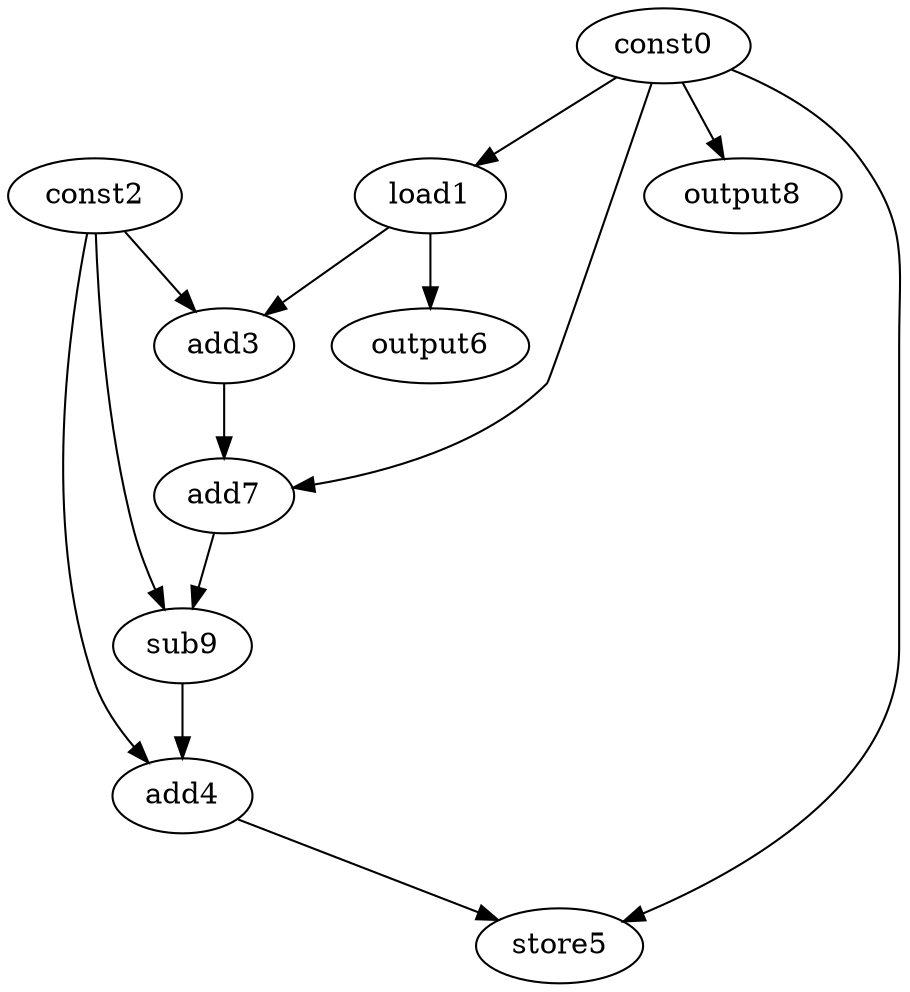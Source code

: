 digraph G { 
const0[opcode=const]; 
load1[opcode=load]; 
const2[opcode=const]; 
add3[opcode=add]; 
add4[opcode=add]; 
store5[opcode=store]; 
output6[opcode=output]; 
add7[opcode=add]; 
output8[opcode=output]; 
sub9[opcode=sub]; 
const0->load1[operand=0];
const0->output8[operand=0];
load1->add3[operand=0];
const2->add3[operand=1];
load1->output6[operand=0];
const0->add7[operand=0];
add3->add7[operand=1];
const2->sub9[operand=0];
add7->sub9[operand=1];
sub9->add4[operand=0];
const2->add4[operand=1];
const0->store5[operand=0];
add4->store5[operand=1];
}
